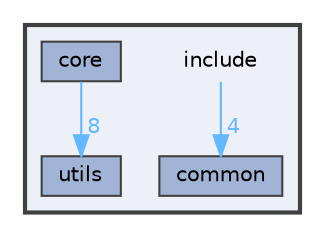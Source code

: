 digraph "include"
{
 // LATEX_PDF_SIZE
  bgcolor="transparent";
  edge [fontname=Helvetica,fontsize=10,labelfontname=Helvetica,labelfontsize=10];
  node [fontname=Helvetica,fontsize=10,shape=box,height=0.2,width=0.4];
  compound=true
  subgraph clusterdir_d44c64559bbebec7f509842c48db8b23 {
    graph [ bgcolor="#edf0f7", pencolor="grey25", label="", fontname=Helvetica,fontsize=10 style="filled,bold", URL="dir_d44c64559bbebec7f509842c48db8b23.html",tooltip=""]
    dir_d44c64559bbebec7f509842c48db8b23 [shape=plaintext, label="include"];
  dir_0966d06610f72609fd9aa4979c2b5a92 [label="common", fillcolor="#a2b4d6", color="grey25", style="filled", URL="dir_0966d06610f72609fd9aa4979c2b5a92.html",tooltip=""];
  dir_3d69f64eaf81436fe2b22361382717e5 [label="core", fillcolor="#a2b4d6", color="grey25", style="filled", URL="dir_3d69f64eaf81436fe2b22361382717e5.html",tooltip=""];
  dir_821002d4f10779a80d4fb17bc32f21f1 [label="utils", fillcolor="#a2b4d6", color="grey25", style="filled", URL="dir_821002d4f10779a80d4fb17bc32f21f1.html",tooltip=""];
  }
  dir_d44c64559bbebec7f509842c48db8b23->dir_0966d06610f72609fd9aa4979c2b5a92 [headlabel="4", labeldistance=1.5 headhref="dir_000017_000011.html" href="dir_000017_000011.html" color="steelblue1" fontcolor="steelblue1"];
  dir_3d69f64eaf81436fe2b22361382717e5->dir_821002d4f10779a80d4fb17bc32f21f1 [headlabel="8", labeldistance=1.5 headhref="dir_000012_000026.html" href="dir_000012_000026.html" color="steelblue1" fontcolor="steelblue1"];
}
